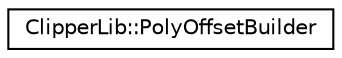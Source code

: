digraph "Graphical Class Hierarchy"
{
  edge [fontname="Helvetica",fontsize="10",labelfontname="Helvetica",labelfontsize="10"];
  node [fontname="Helvetica",fontsize="10",shape=record];
  rankdir="LR";
  Node1 [label="ClipperLib::PolyOffsetBuilder",height=0.2,width=0.4,color="black", fillcolor="white", style="filled",URL="$class_clipper_lib_1_1_poly_offset_builder.html"];
}
